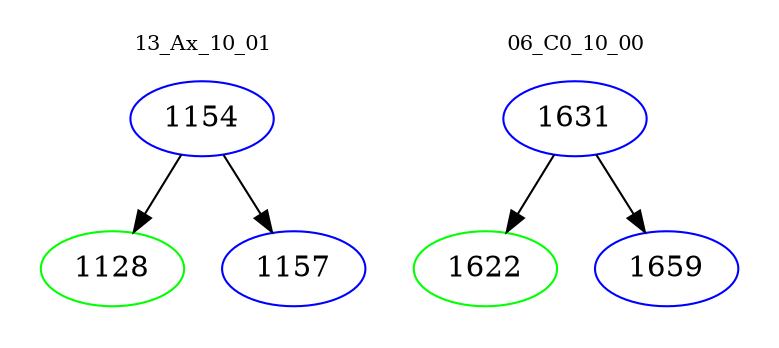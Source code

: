 digraph{
subgraph cluster_0 {
color = white
label = "13_Ax_10_01";
fontsize=10;
T0_1154 [label="1154", color="blue"]
T0_1154 -> T0_1128 [color="black"]
T0_1128 [label="1128", color="green"]
T0_1154 -> T0_1157 [color="black"]
T0_1157 [label="1157", color="blue"]
}
subgraph cluster_1 {
color = white
label = "06_C0_10_00";
fontsize=10;
T1_1631 [label="1631", color="blue"]
T1_1631 -> T1_1622 [color="black"]
T1_1622 [label="1622", color="green"]
T1_1631 -> T1_1659 [color="black"]
T1_1659 [label="1659", color="blue"]
}
}
